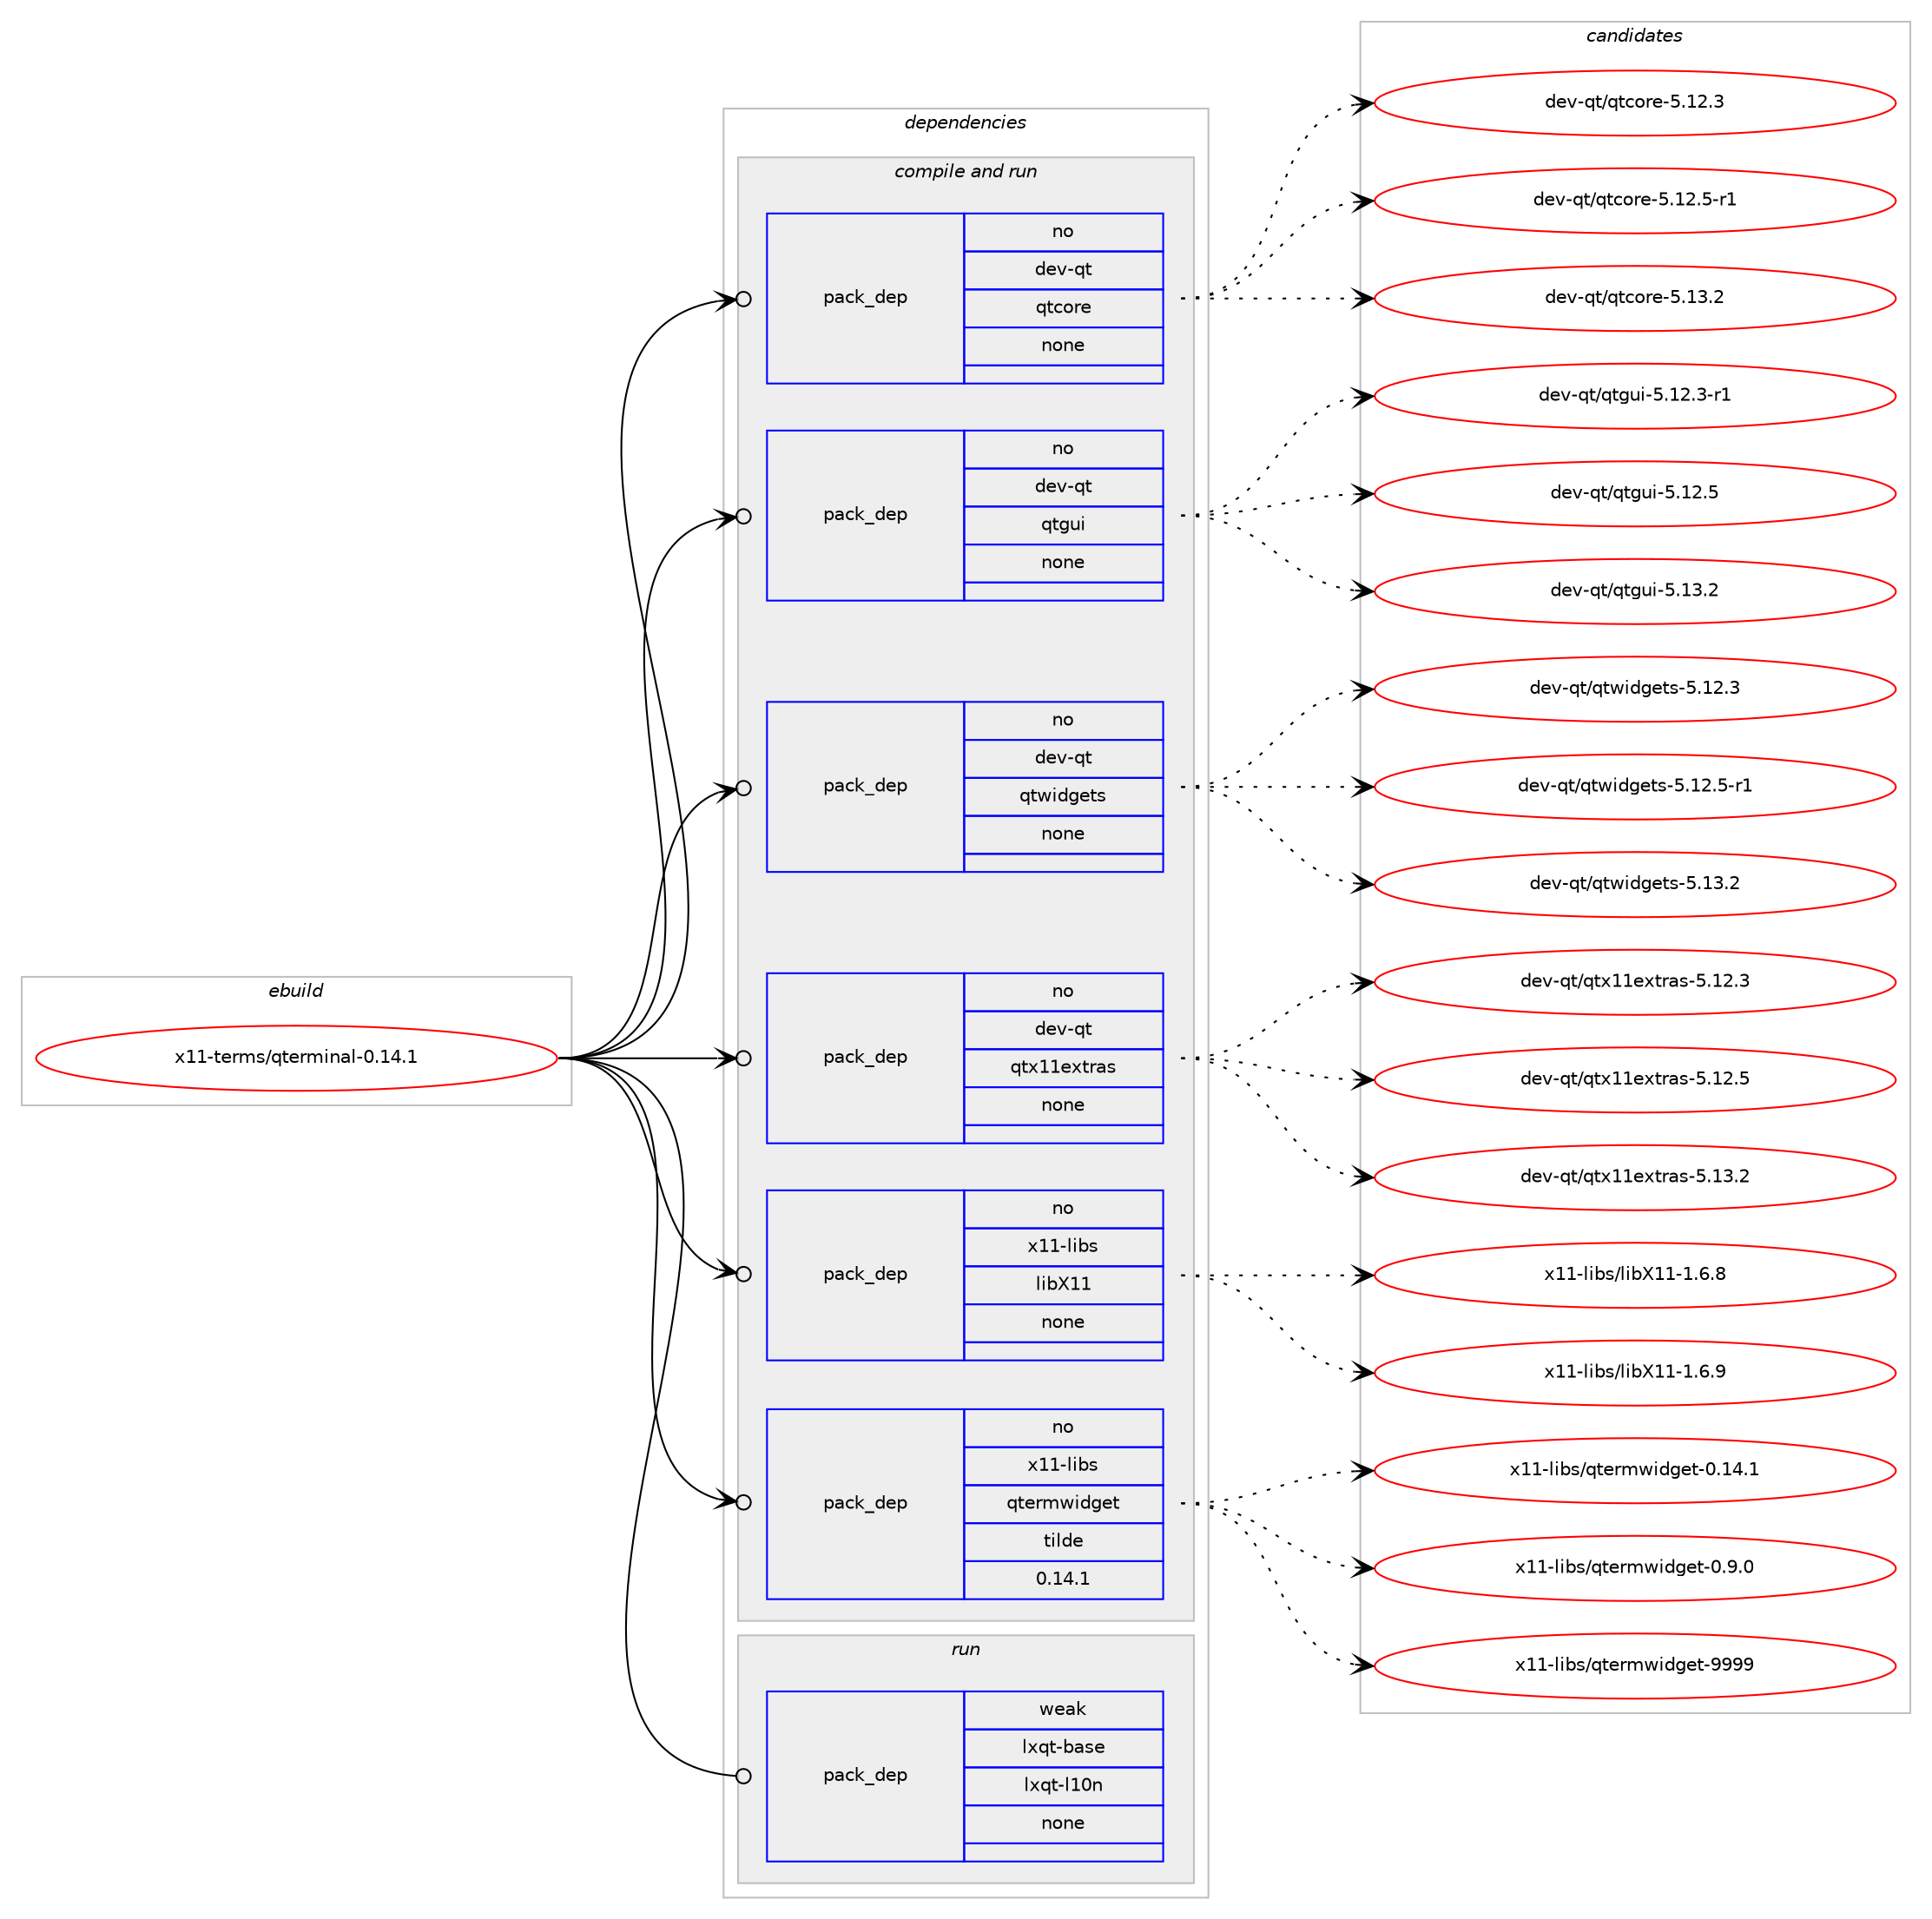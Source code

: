 digraph prolog {

# *************
# Graph options
# *************

newrank=true;
concentrate=true;
compound=true;
graph [rankdir=LR,fontname=Helvetica,fontsize=10,ranksep=1.5];#, ranksep=2.5, nodesep=0.2];
edge  [arrowhead=vee];
node  [fontname=Helvetica,fontsize=10];

# **********
# The ebuild
# **********

subgraph cluster_leftcol {
color=gray;
rank=same;
label=<<i>ebuild</i>>;
id [label="x11-terms/qterminal-0.14.1", color=red, width=4, href="../x11-terms/qterminal-0.14.1.svg"];
}

# ****************
# The dependencies
# ****************

subgraph cluster_midcol {
color=gray;
label=<<i>dependencies</i>>;
subgraph cluster_compile {
fillcolor="#eeeeee";
style=filled;
label=<<i>compile</i>>;
}
subgraph cluster_compileandrun {
fillcolor="#eeeeee";
style=filled;
label=<<i>compile and run</i>>;
subgraph pack687046 {
dependency924187 [label=<<TABLE BORDER="0" CELLBORDER="1" CELLSPACING="0" CELLPADDING="4" WIDTH="220"><TR><TD ROWSPAN="6" CELLPADDING="30">pack_dep</TD></TR><TR><TD WIDTH="110">no</TD></TR><TR><TD>dev-qt</TD></TR><TR><TD>qtcore</TD></TR><TR><TD>none</TD></TR><TR><TD></TD></TR></TABLE>>, shape=none, color=blue];
}
id:e -> dependency924187:w [weight=20,style="solid",arrowhead="odotvee"];
subgraph pack687047 {
dependency924188 [label=<<TABLE BORDER="0" CELLBORDER="1" CELLSPACING="0" CELLPADDING="4" WIDTH="220"><TR><TD ROWSPAN="6" CELLPADDING="30">pack_dep</TD></TR><TR><TD WIDTH="110">no</TD></TR><TR><TD>dev-qt</TD></TR><TR><TD>qtgui</TD></TR><TR><TD>none</TD></TR><TR><TD></TD></TR></TABLE>>, shape=none, color=blue];
}
id:e -> dependency924188:w [weight=20,style="solid",arrowhead="odotvee"];
subgraph pack687048 {
dependency924189 [label=<<TABLE BORDER="0" CELLBORDER="1" CELLSPACING="0" CELLPADDING="4" WIDTH="220"><TR><TD ROWSPAN="6" CELLPADDING="30">pack_dep</TD></TR><TR><TD WIDTH="110">no</TD></TR><TR><TD>dev-qt</TD></TR><TR><TD>qtwidgets</TD></TR><TR><TD>none</TD></TR><TR><TD></TD></TR></TABLE>>, shape=none, color=blue];
}
id:e -> dependency924189:w [weight=20,style="solid",arrowhead="odotvee"];
subgraph pack687049 {
dependency924190 [label=<<TABLE BORDER="0" CELLBORDER="1" CELLSPACING="0" CELLPADDING="4" WIDTH="220"><TR><TD ROWSPAN="6" CELLPADDING="30">pack_dep</TD></TR><TR><TD WIDTH="110">no</TD></TR><TR><TD>dev-qt</TD></TR><TR><TD>qtx11extras</TD></TR><TR><TD>none</TD></TR><TR><TD></TD></TR></TABLE>>, shape=none, color=blue];
}
id:e -> dependency924190:w [weight=20,style="solid",arrowhead="odotvee"];
subgraph pack687050 {
dependency924191 [label=<<TABLE BORDER="0" CELLBORDER="1" CELLSPACING="0" CELLPADDING="4" WIDTH="220"><TR><TD ROWSPAN="6" CELLPADDING="30">pack_dep</TD></TR><TR><TD WIDTH="110">no</TD></TR><TR><TD>x11-libs</TD></TR><TR><TD>libX11</TD></TR><TR><TD>none</TD></TR><TR><TD></TD></TR></TABLE>>, shape=none, color=blue];
}
id:e -> dependency924191:w [weight=20,style="solid",arrowhead="odotvee"];
subgraph pack687051 {
dependency924192 [label=<<TABLE BORDER="0" CELLBORDER="1" CELLSPACING="0" CELLPADDING="4" WIDTH="220"><TR><TD ROWSPAN="6" CELLPADDING="30">pack_dep</TD></TR><TR><TD WIDTH="110">no</TD></TR><TR><TD>x11-libs</TD></TR><TR><TD>qtermwidget</TD></TR><TR><TD>tilde</TD></TR><TR><TD>0.14.1</TD></TR></TABLE>>, shape=none, color=blue];
}
id:e -> dependency924192:w [weight=20,style="solid",arrowhead="odotvee"];
}
subgraph cluster_run {
fillcolor="#eeeeee";
style=filled;
label=<<i>run</i>>;
subgraph pack687052 {
dependency924193 [label=<<TABLE BORDER="0" CELLBORDER="1" CELLSPACING="0" CELLPADDING="4" WIDTH="220"><TR><TD ROWSPAN="6" CELLPADDING="30">pack_dep</TD></TR><TR><TD WIDTH="110">weak</TD></TR><TR><TD>lxqt-base</TD></TR><TR><TD>lxqt-l10n</TD></TR><TR><TD>none</TD></TR><TR><TD></TD></TR></TABLE>>, shape=none, color=blue];
}
id:e -> dependency924193:w [weight=20,style="solid",arrowhead="odot"];
}
}

# **************
# The candidates
# **************

subgraph cluster_choices {
rank=same;
color=gray;
label=<<i>candidates</i>>;

subgraph choice687046 {
color=black;
nodesep=1;
choice10010111845113116471131169911111410145534649504651 [label="dev-qt/qtcore-5.12.3", color=red, width=4,href="../dev-qt/qtcore-5.12.3.svg"];
choice100101118451131164711311699111114101455346495046534511449 [label="dev-qt/qtcore-5.12.5-r1", color=red, width=4,href="../dev-qt/qtcore-5.12.5-r1.svg"];
choice10010111845113116471131169911111410145534649514650 [label="dev-qt/qtcore-5.13.2", color=red, width=4,href="../dev-qt/qtcore-5.13.2.svg"];
dependency924187:e -> choice10010111845113116471131169911111410145534649504651:w [style=dotted,weight="100"];
dependency924187:e -> choice100101118451131164711311699111114101455346495046534511449:w [style=dotted,weight="100"];
dependency924187:e -> choice10010111845113116471131169911111410145534649514650:w [style=dotted,weight="100"];
}
subgraph choice687047 {
color=black;
nodesep=1;
choice1001011184511311647113116103117105455346495046514511449 [label="dev-qt/qtgui-5.12.3-r1", color=red, width=4,href="../dev-qt/qtgui-5.12.3-r1.svg"];
choice100101118451131164711311610311710545534649504653 [label="dev-qt/qtgui-5.12.5", color=red, width=4,href="../dev-qt/qtgui-5.12.5.svg"];
choice100101118451131164711311610311710545534649514650 [label="dev-qt/qtgui-5.13.2", color=red, width=4,href="../dev-qt/qtgui-5.13.2.svg"];
dependency924188:e -> choice1001011184511311647113116103117105455346495046514511449:w [style=dotted,weight="100"];
dependency924188:e -> choice100101118451131164711311610311710545534649504653:w [style=dotted,weight="100"];
dependency924188:e -> choice100101118451131164711311610311710545534649514650:w [style=dotted,weight="100"];
}
subgraph choice687048 {
color=black;
nodesep=1;
choice100101118451131164711311611910510010310111611545534649504651 [label="dev-qt/qtwidgets-5.12.3", color=red, width=4,href="../dev-qt/qtwidgets-5.12.3.svg"];
choice1001011184511311647113116119105100103101116115455346495046534511449 [label="dev-qt/qtwidgets-5.12.5-r1", color=red, width=4,href="../dev-qt/qtwidgets-5.12.5-r1.svg"];
choice100101118451131164711311611910510010310111611545534649514650 [label="dev-qt/qtwidgets-5.13.2", color=red, width=4,href="../dev-qt/qtwidgets-5.13.2.svg"];
dependency924189:e -> choice100101118451131164711311611910510010310111611545534649504651:w [style=dotted,weight="100"];
dependency924189:e -> choice1001011184511311647113116119105100103101116115455346495046534511449:w [style=dotted,weight="100"];
dependency924189:e -> choice100101118451131164711311611910510010310111611545534649514650:w [style=dotted,weight="100"];
}
subgraph choice687049 {
color=black;
nodesep=1;
choice100101118451131164711311612049491011201161149711545534649504651 [label="dev-qt/qtx11extras-5.12.3", color=red, width=4,href="../dev-qt/qtx11extras-5.12.3.svg"];
choice100101118451131164711311612049491011201161149711545534649504653 [label="dev-qt/qtx11extras-5.12.5", color=red, width=4,href="../dev-qt/qtx11extras-5.12.5.svg"];
choice100101118451131164711311612049491011201161149711545534649514650 [label="dev-qt/qtx11extras-5.13.2", color=red, width=4,href="../dev-qt/qtx11extras-5.13.2.svg"];
dependency924190:e -> choice100101118451131164711311612049491011201161149711545534649504651:w [style=dotted,weight="100"];
dependency924190:e -> choice100101118451131164711311612049491011201161149711545534649504653:w [style=dotted,weight="100"];
dependency924190:e -> choice100101118451131164711311612049491011201161149711545534649514650:w [style=dotted,weight="100"];
}
subgraph choice687050 {
color=black;
nodesep=1;
choice120494945108105981154710810598884949454946544656 [label="x11-libs/libX11-1.6.8", color=red, width=4,href="../x11-libs/libX11-1.6.8.svg"];
choice120494945108105981154710810598884949454946544657 [label="x11-libs/libX11-1.6.9", color=red, width=4,href="../x11-libs/libX11-1.6.9.svg"];
dependency924191:e -> choice120494945108105981154710810598884949454946544656:w [style=dotted,weight="100"];
dependency924191:e -> choice120494945108105981154710810598884949454946544657:w [style=dotted,weight="100"];
}
subgraph choice687051 {
color=black;
nodesep=1;
choice120494945108105981154711311610111410911910510010310111645484649524649 [label="x11-libs/qtermwidget-0.14.1", color=red, width=4,href="../x11-libs/qtermwidget-0.14.1.svg"];
choice1204949451081059811547113116101114109119105100103101116454846574648 [label="x11-libs/qtermwidget-0.9.0", color=red, width=4,href="../x11-libs/qtermwidget-0.9.0.svg"];
choice12049494510810598115471131161011141091191051001031011164557575757 [label="x11-libs/qtermwidget-9999", color=red, width=4,href="../x11-libs/qtermwidget-9999.svg"];
dependency924192:e -> choice120494945108105981154711311610111410911910510010310111645484649524649:w [style=dotted,weight="100"];
dependency924192:e -> choice1204949451081059811547113116101114109119105100103101116454846574648:w [style=dotted,weight="100"];
dependency924192:e -> choice12049494510810598115471131161011141091191051001031011164557575757:w [style=dotted,weight="100"];
}
subgraph choice687052 {
color=black;
nodesep=1;
}
}

}
